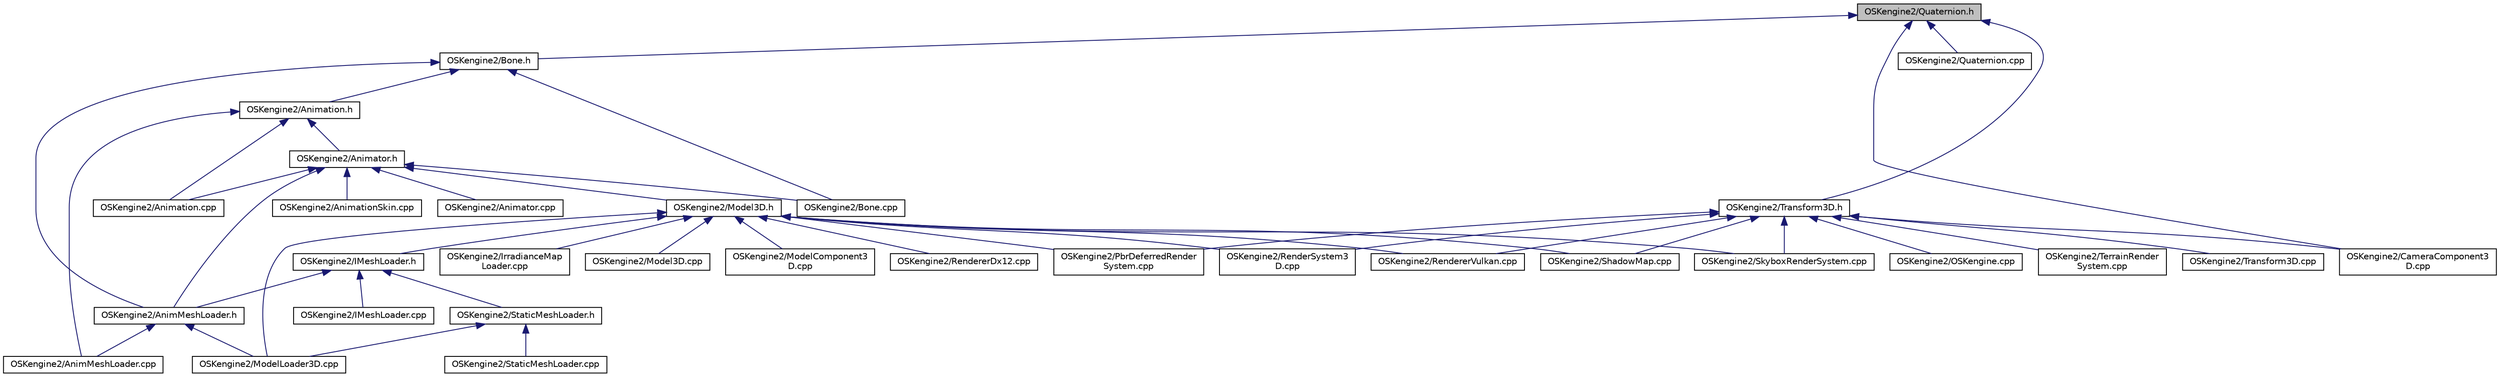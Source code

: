 digraph "OSKengine2/Quaternion.h"
{
 // LATEX_PDF_SIZE
  edge [fontname="Helvetica",fontsize="10",labelfontname="Helvetica",labelfontsize="10"];
  node [fontname="Helvetica",fontsize="10",shape=record];
  Node1 [label="OSKengine2/Quaternion.h",height=0.2,width=0.4,color="black", fillcolor="grey75", style="filled", fontcolor="black",tooltip=" "];
  Node1 -> Node2 [dir="back",color="midnightblue",fontsize="10",style="solid"];
  Node2 [label="OSKengine2/Bone.h",height=0.2,width=0.4,color="black", fillcolor="white", style="filled",URL="$_bone_8h.html",tooltip=" "];
  Node2 -> Node3 [dir="back",color="midnightblue",fontsize="10",style="solid"];
  Node3 [label="OSKengine2/AnimMeshLoader.h",height=0.2,width=0.4,color="black", fillcolor="white", style="filled",URL="$_anim_mesh_loader_8h.html",tooltip=" "];
  Node3 -> Node4 [dir="back",color="midnightblue",fontsize="10",style="solid"];
  Node4 [label="OSKengine2/AnimMeshLoader.cpp",height=0.2,width=0.4,color="black", fillcolor="white", style="filled",URL="$_anim_mesh_loader_8cpp.html",tooltip=" "];
  Node3 -> Node5 [dir="back",color="midnightblue",fontsize="10",style="solid"];
  Node5 [label="OSKengine2/ModelLoader3D.cpp",height=0.2,width=0.4,color="black", fillcolor="white", style="filled",URL="$_model_loader3_d_8cpp.html",tooltip=" "];
  Node2 -> Node6 [dir="back",color="midnightblue",fontsize="10",style="solid"];
  Node6 [label="OSKengine2/Animation.h",height=0.2,width=0.4,color="black", fillcolor="white", style="filled",URL="$_animation_8h.html",tooltip=" "];
  Node6 -> Node4 [dir="back",color="midnightblue",fontsize="10",style="solid"];
  Node6 -> Node7 [dir="back",color="midnightblue",fontsize="10",style="solid"];
  Node7 [label="OSKengine2/Animation.cpp",height=0.2,width=0.4,color="black", fillcolor="white", style="filled",URL="$_animation_8cpp.html",tooltip=" "];
  Node6 -> Node8 [dir="back",color="midnightblue",fontsize="10",style="solid"];
  Node8 [label="OSKengine2/Animator.h",height=0.2,width=0.4,color="black", fillcolor="white", style="filled",URL="$_animator_8h.html",tooltip=" "];
  Node8 -> Node3 [dir="back",color="midnightblue",fontsize="10",style="solid"];
  Node8 -> Node7 [dir="back",color="midnightblue",fontsize="10",style="solid"];
  Node8 -> Node9 [dir="back",color="midnightblue",fontsize="10",style="solid"];
  Node9 [label="OSKengine2/AnimationSkin.cpp",height=0.2,width=0.4,color="black", fillcolor="white", style="filled",URL="$_animation_skin_8cpp.html",tooltip=" "];
  Node8 -> Node10 [dir="back",color="midnightblue",fontsize="10",style="solid"];
  Node10 [label="OSKengine2/Animator.cpp",height=0.2,width=0.4,color="black", fillcolor="white", style="filled",URL="$_animator_8cpp.html",tooltip=" "];
  Node8 -> Node11 [dir="back",color="midnightblue",fontsize="10",style="solid"];
  Node11 [label="OSKengine2/Bone.cpp",height=0.2,width=0.4,color="black", fillcolor="white", style="filled",URL="$_bone_8cpp.html",tooltip=" "];
  Node8 -> Node12 [dir="back",color="midnightblue",fontsize="10",style="solid"];
  Node12 [label="OSKengine2/Model3D.h",height=0.2,width=0.4,color="black", fillcolor="white", style="filled",URL="$_model3_d_8h.html",tooltip=" "];
  Node12 -> Node13 [dir="back",color="midnightblue",fontsize="10",style="solid"];
  Node13 [label="OSKengine2/IMeshLoader.h",height=0.2,width=0.4,color="black", fillcolor="white", style="filled",URL="$_i_mesh_loader_8h.html",tooltip=" "];
  Node13 -> Node3 [dir="back",color="midnightblue",fontsize="10",style="solid"];
  Node13 -> Node14 [dir="back",color="midnightblue",fontsize="10",style="solid"];
  Node14 [label="OSKengine2/IMeshLoader.cpp",height=0.2,width=0.4,color="black", fillcolor="white", style="filled",URL="$_i_mesh_loader_8cpp.html",tooltip=" "];
  Node13 -> Node15 [dir="back",color="midnightblue",fontsize="10",style="solid"];
  Node15 [label="OSKengine2/StaticMeshLoader.h",height=0.2,width=0.4,color="black", fillcolor="white", style="filled",URL="$_static_mesh_loader_8h.html",tooltip=" "];
  Node15 -> Node5 [dir="back",color="midnightblue",fontsize="10",style="solid"];
  Node15 -> Node16 [dir="back",color="midnightblue",fontsize="10",style="solid"];
  Node16 [label="OSKengine2/StaticMeshLoader.cpp",height=0.2,width=0.4,color="black", fillcolor="white", style="filled",URL="$_static_mesh_loader_8cpp.html",tooltip=" "];
  Node12 -> Node17 [dir="back",color="midnightblue",fontsize="10",style="solid"];
  Node17 [label="OSKengine2/IrradianceMap\lLoader.cpp",height=0.2,width=0.4,color="black", fillcolor="white", style="filled",URL="$_irradiance_map_loader_8cpp.html",tooltip=" "];
  Node12 -> Node18 [dir="back",color="midnightblue",fontsize="10",style="solid"];
  Node18 [label="OSKengine2/Model3D.cpp",height=0.2,width=0.4,color="black", fillcolor="white", style="filled",URL="$_model3_d_8cpp.html",tooltip=" "];
  Node12 -> Node19 [dir="back",color="midnightblue",fontsize="10",style="solid"];
  Node19 [label="OSKengine2/ModelComponent3\lD.cpp",height=0.2,width=0.4,color="black", fillcolor="white", style="filled",URL="$_model_component3_d_8cpp.html",tooltip=" "];
  Node12 -> Node5 [dir="back",color="midnightblue",fontsize="10",style="solid"];
  Node12 -> Node20 [dir="back",color="midnightblue",fontsize="10",style="solid"];
  Node20 [label="OSKengine2/PbrDeferredRender\lSystem.cpp",height=0.2,width=0.4,color="black", fillcolor="white", style="filled",URL="$_pbr_deferred_render_system_8cpp.html",tooltip=" "];
  Node12 -> Node21 [dir="back",color="midnightblue",fontsize="10",style="solid"];
  Node21 [label="OSKengine2/RenderSystem3\lD.cpp",height=0.2,width=0.4,color="black", fillcolor="white", style="filled",URL="$_render_system3_d_8cpp.html",tooltip=" "];
  Node12 -> Node22 [dir="back",color="midnightblue",fontsize="10",style="solid"];
  Node22 [label="OSKengine2/RendererDx12.cpp",height=0.2,width=0.4,color="black", fillcolor="white", style="filled",URL="$_renderer_dx12_8cpp.html",tooltip=" "];
  Node12 -> Node23 [dir="back",color="midnightblue",fontsize="10",style="solid"];
  Node23 [label="OSKengine2/RendererVulkan.cpp",height=0.2,width=0.4,color="black", fillcolor="white", style="filled",URL="$_renderer_vulkan_8cpp.html",tooltip=" "];
  Node12 -> Node24 [dir="back",color="midnightblue",fontsize="10",style="solid"];
  Node24 [label="OSKengine2/ShadowMap.cpp",height=0.2,width=0.4,color="black", fillcolor="white", style="filled",URL="$_shadow_map_8cpp.html",tooltip=" "];
  Node12 -> Node25 [dir="back",color="midnightblue",fontsize="10",style="solid"];
  Node25 [label="OSKengine2/SkyboxRenderSystem.cpp",height=0.2,width=0.4,color="black", fillcolor="white", style="filled",URL="$_skybox_render_system_8cpp.html",tooltip=" "];
  Node2 -> Node11 [dir="back",color="midnightblue",fontsize="10",style="solid"];
  Node1 -> Node26 [dir="back",color="midnightblue",fontsize="10",style="solid"];
  Node26 [label="OSKengine2/CameraComponent3\lD.cpp",height=0.2,width=0.4,color="black", fillcolor="white", style="filled",URL="$_camera_component3_d_8cpp.html",tooltip=" "];
  Node1 -> Node27 [dir="back",color="midnightblue",fontsize="10",style="solid"];
  Node27 [label="OSKengine2/Quaternion.cpp",height=0.2,width=0.4,color="black", fillcolor="white", style="filled",URL="$_quaternion_8cpp.html",tooltip=" "];
  Node1 -> Node28 [dir="back",color="midnightblue",fontsize="10",style="solid"];
  Node28 [label="OSKengine2/Transform3D.h",height=0.2,width=0.4,color="black", fillcolor="white", style="filled",URL="$_transform3_d_8h.html",tooltip=" "];
  Node28 -> Node26 [dir="back",color="midnightblue",fontsize="10",style="solid"];
  Node28 -> Node29 [dir="back",color="midnightblue",fontsize="10",style="solid"];
  Node29 [label="OSKengine2/OSKengine.cpp",height=0.2,width=0.4,color="black", fillcolor="white", style="filled",URL="$_o_s_kengine_8cpp.html",tooltip=" "];
  Node28 -> Node20 [dir="back",color="midnightblue",fontsize="10",style="solid"];
  Node28 -> Node21 [dir="back",color="midnightblue",fontsize="10",style="solid"];
  Node28 -> Node23 [dir="back",color="midnightblue",fontsize="10",style="solid"];
  Node28 -> Node24 [dir="back",color="midnightblue",fontsize="10",style="solid"];
  Node28 -> Node25 [dir="back",color="midnightblue",fontsize="10",style="solid"];
  Node28 -> Node30 [dir="back",color="midnightblue",fontsize="10",style="solid"];
  Node30 [label="OSKengine2/TerrainRender\lSystem.cpp",height=0.2,width=0.4,color="black", fillcolor="white", style="filled",URL="$_terrain_render_system_8cpp.html",tooltip=" "];
  Node28 -> Node31 [dir="back",color="midnightblue",fontsize="10",style="solid"];
  Node31 [label="OSKengine2/Transform3D.cpp",height=0.2,width=0.4,color="black", fillcolor="white", style="filled",URL="$_transform3_d_8cpp.html",tooltip=" "];
}
